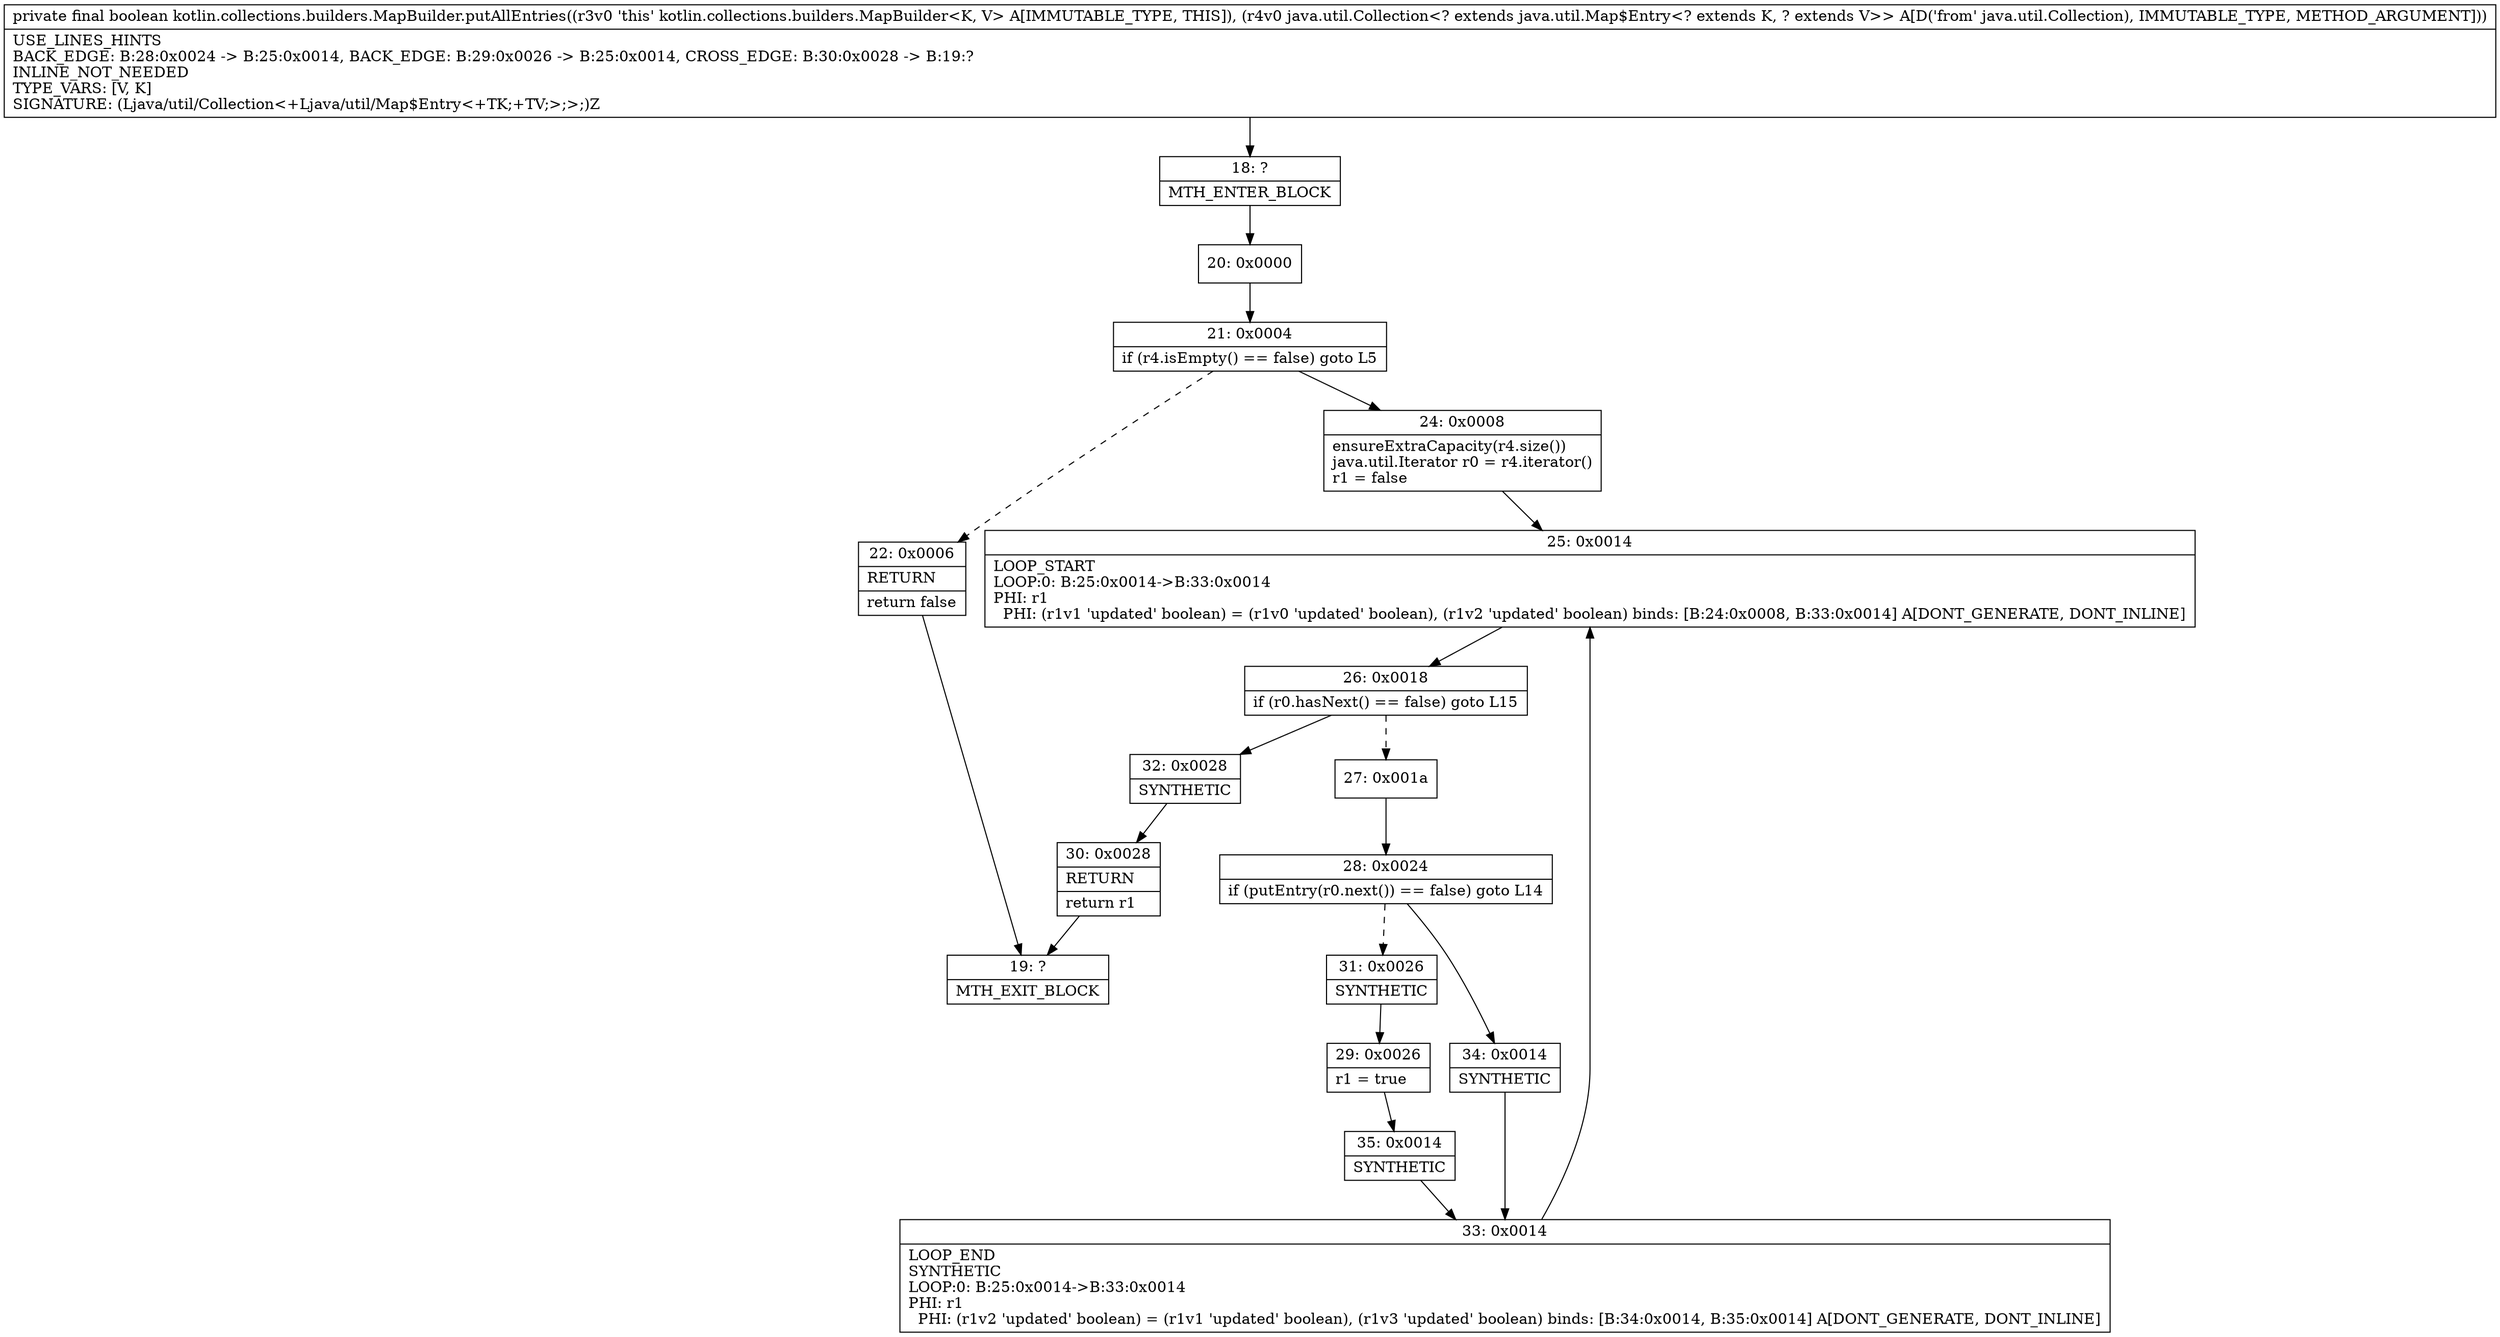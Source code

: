 digraph "CFG forkotlin.collections.builders.MapBuilder.putAllEntries(Ljava\/util\/Collection;)Z" {
Node_18 [shape=record,label="{18\:\ ?|MTH_ENTER_BLOCK\l}"];
Node_20 [shape=record,label="{20\:\ 0x0000}"];
Node_21 [shape=record,label="{21\:\ 0x0004|if (r4.isEmpty() == false) goto L5\l}"];
Node_22 [shape=record,label="{22\:\ 0x0006|RETURN\l|return false\l}"];
Node_19 [shape=record,label="{19\:\ ?|MTH_EXIT_BLOCK\l}"];
Node_24 [shape=record,label="{24\:\ 0x0008|ensureExtraCapacity(r4.size())\ljava.util.Iterator r0 = r4.iterator()\lr1 = false\l}"];
Node_25 [shape=record,label="{25\:\ 0x0014|LOOP_START\lLOOP:0: B:25:0x0014\-\>B:33:0x0014\lPHI: r1 \l  PHI: (r1v1 'updated' boolean) = (r1v0 'updated' boolean), (r1v2 'updated' boolean) binds: [B:24:0x0008, B:33:0x0014] A[DONT_GENERATE, DONT_INLINE]\l}"];
Node_26 [shape=record,label="{26\:\ 0x0018|if (r0.hasNext() == false) goto L15\l}"];
Node_27 [shape=record,label="{27\:\ 0x001a}"];
Node_28 [shape=record,label="{28\:\ 0x0024|if (putEntry(r0.next()) == false) goto L14\l}"];
Node_31 [shape=record,label="{31\:\ 0x0026|SYNTHETIC\l}"];
Node_29 [shape=record,label="{29\:\ 0x0026|r1 = true\l}"];
Node_35 [shape=record,label="{35\:\ 0x0014|SYNTHETIC\l}"];
Node_33 [shape=record,label="{33\:\ 0x0014|LOOP_END\lSYNTHETIC\lLOOP:0: B:25:0x0014\-\>B:33:0x0014\lPHI: r1 \l  PHI: (r1v2 'updated' boolean) = (r1v1 'updated' boolean), (r1v3 'updated' boolean) binds: [B:34:0x0014, B:35:0x0014] A[DONT_GENERATE, DONT_INLINE]\l}"];
Node_34 [shape=record,label="{34\:\ 0x0014|SYNTHETIC\l}"];
Node_32 [shape=record,label="{32\:\ 0x0028|SYNTHETIC\l}"];
Node_30 [shape=record,label="{30\:\ 0x0028|RETURN\l|return r1\l}"];
MethodNode[shape=record,label="{private final boolean kotlin.collections.builders.MapBuilder.putAllEntries((r3v0 'this' kotlin.collections.builders.MapBuilder\<K, V\> A[IMMUTABLE_TYPE, THIS]), (r4v0 java.util.Collection\<? extends java.util.Map$Entry\<? extends K, ? extends V\>\> A[D('from' java.util.Collection), IMMUTABLE_TYPE, METHOD_ARGUMENT]))  | USE_LINES_HINTS\lBACK_EDGE: B:28:0x0024 \-\> B:25:0x0014, BACK_EDGE: B:29:0x0026 \-\> B:25:0x0014, CROSS_EDGE: B:30:0x0028 \-\> B:19:?\lINLINE_NOT_NEEDED\lTYPE_VARS: [V, K]\lSIGNATURE: (Ljava\/util\/Collection\<+Ljava\/util\/Map$Entry\<+TK;+TV;\>;\>;)Z\l}"];
MethodNode -> Node_18;Node_18 -> Node_20;
Node_20 -> Node_21;
Node_21 -> Node_22[style=dashed];
Node_21 -> Node_24;
Node_22 -> Node_19;
Node_24 -> Node_25;
Node_25 -> Node_26;
Node_26 -> Node_27[style=dashed];
Node_26 -> Node_32;
Node_27 -> Node_28;
Node_28 -> Node_31[style=dashed];
Node_28 -> Node_34;
Node_31 -> Node_29;
Node_29 -> Node_35;
Node_35 -> Node_33;
Node_33 -> Node_25;
Node_34 -> Node_33;
Node_32 -> Node_30;
Node_30 -> Node_19;
}

